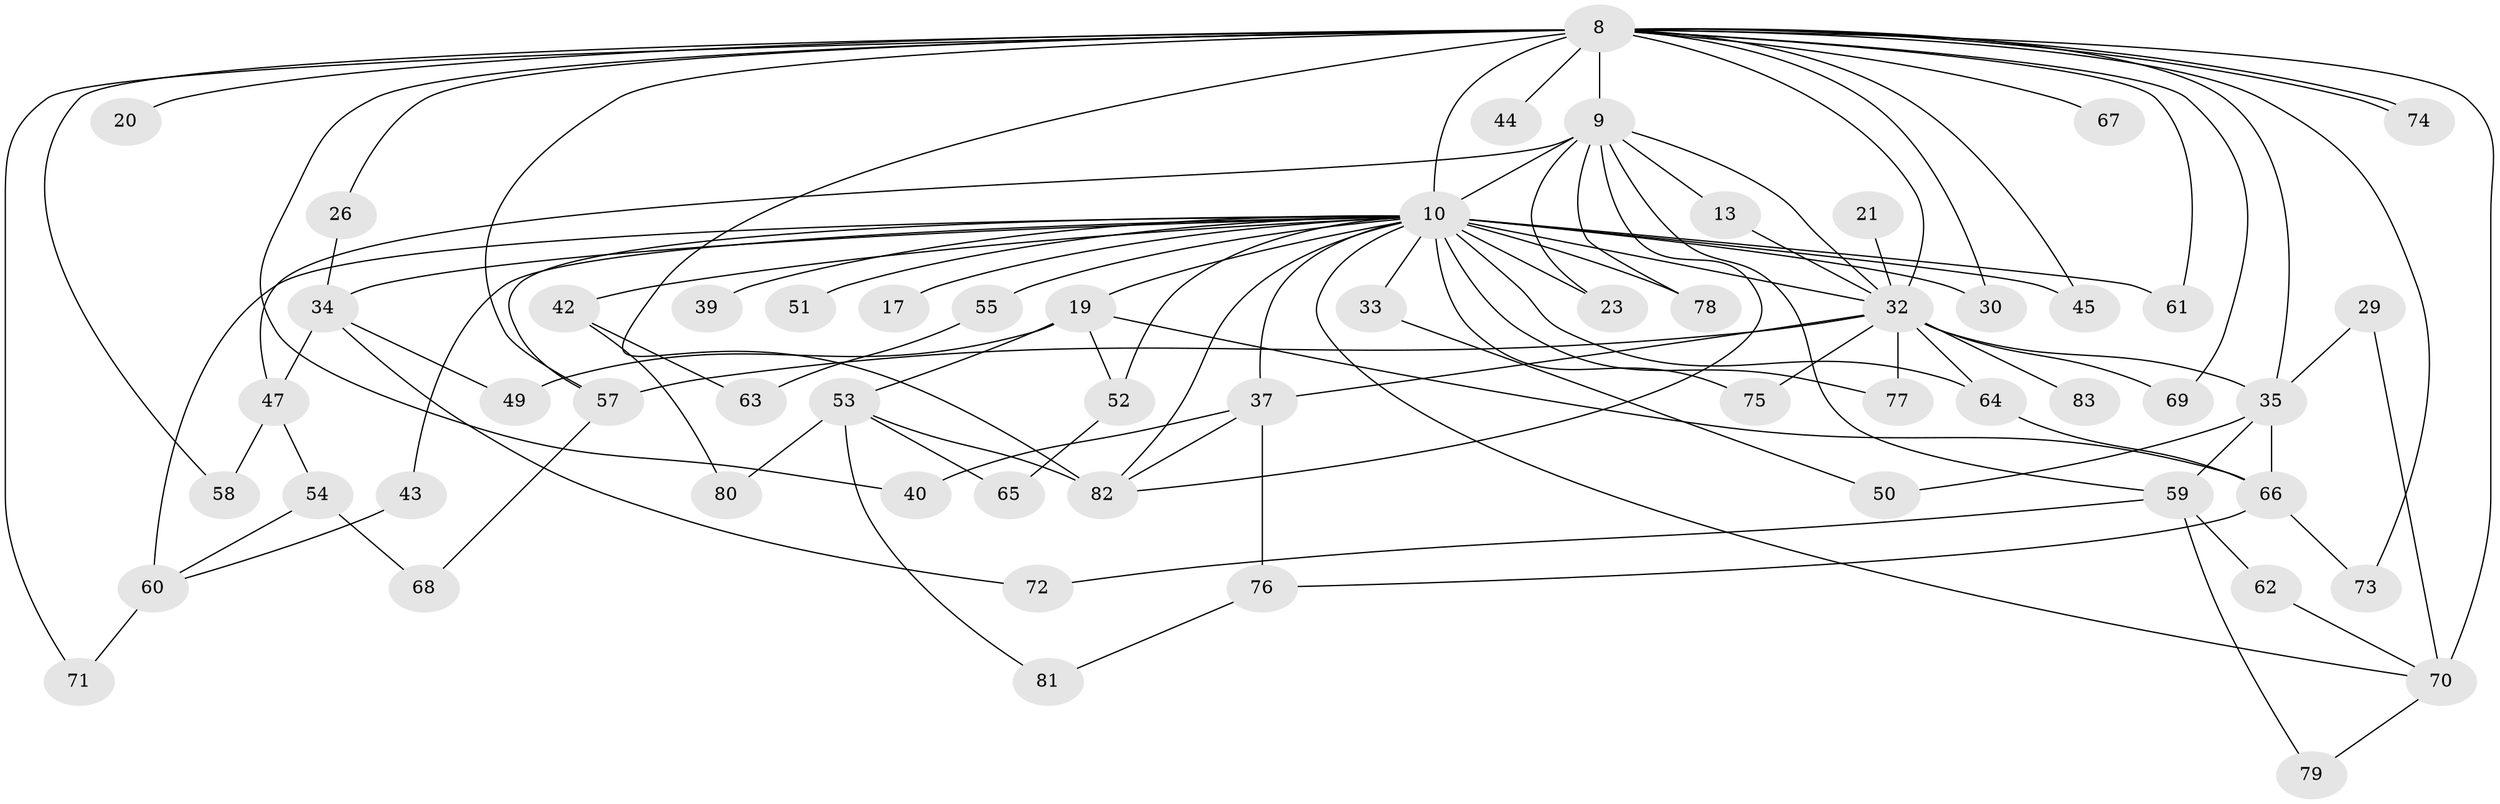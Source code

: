 // original degree distribution, {16: 0.03614457831325301, 26: 0.012048192771084338, 18: 0.012048192771084338, 12: 0.024096385542168676, 21: 0.012048192771084338, 19: 0.012048192771084338, 20: 0.012048192771084338, 5: 0.07228915662650602, 6: 0.03614457831325301, 2: 0.5301204819277109, 4: 0.07228915662650602, 3: 0.1566265060240964, 7: 0.012048192771084338}
// Generated by graph-tools (version 1.1) at 2025/47/03/04/25 21:47:02]
// undirected, 58 vertices, 104 edges
graph export_dot {
graph [start="1"]
  node [color=gray90,style=filled];
  8 [super="+2"];
  9 [super="+5"];
  10 [super="+7+3"];
  13;
  17;
  19;
  20;
  21;
  23;
  26;
  29;
  30;
  32 [super="+6"];
  33;
  34 [super="+18"];
  35 [super="+12"];
  37 [super="+15"];
  39;
  40;
  42;
  43;
  44;
  45;
  47;
  49;
  50;
  51;
  52 [super="+11"];
  53;
  54;
  55;
  57 [super="+25"];
  58;
  59 [super="+56"];
  60 [super="+48"];
  61;
  62;
  63;
  64 [super="+24"];
  65;
  66 [super="+41"];
  67 [super="+36"];
  68;
  69;
  70 [super="+14+27"];
  71;
  72;
  73;
  74;
  75;
  76;
  77;
  78;
  79;
  80;
  81;
  82 [super="+31"];
  83;
  8 -- 9 [weight=4];
  8 -- 10 [weight=8];
  8 -- 20 [weight=2];
  8 -- 45;
  8 -- 58;
  8 -- 69;
  8 -- 71;
  8 -- 74;
  8 -- 74;
  8 -- 67 [weight=3];
  8 -- 70 [weight=3];
  8 -- 73;
  8 -- 82 [weight=3];
  8 -- 26;
  8 -- 30;
  8 -- 35 [weight=2];
  8 -- 40;
  8 -- 44;
  8 -- 61;
  8 -- 32 [weight=4];
  8 -- 57;
  9 -- 10 [weight=8];
  9 -- 47;
  9 -- 78;
  9 -- 13;
  9 -- 23;
  9 -- 59;
  9 -- 32 [weight=4];
  9 -- 82;
  10 -- 17 [weight=2];
  10 -- 30;
  10 -- 33 [weight=2];
  10 -- 39 [weight=2];
  10 -- 51 [weight=2];
  10 -- 52 [weight=3];
  10 -- 61;
  10 -- 77;
  10 -- 75;
  10 -- 19;
  10 -- 42 [weight=2];
  10 -- 60 [weight=5];
  10 -- 64 [weight=2];
  10 -- 70;
  10 -- 78;
  10 -- 23;
  10 -- 32 [weight=9];
  10 -- 34 [weight=3];
  10 -- 37;
  10 -- 43;
  10 -- 45;
  10 -- 55 [weight=2];
  10 -- 82;
  10 -- 57;
  13 -- 32;
  19 -- 49;
  19 -- 53;
  19 -- 66;
  19 -- 52;
  21 -- 32;
  26 -- 34;
  29 -- 35;
  29 -- 70;
  32 -- 64;
  32 -- 35;
  32 -- 69;
  32 -- 37 [weight=2];
  32 -- 75;
  32 -- 77;
  32 -- 83 [weight=2];
  32 -- 57;
  33 -- 50;
  34 -- 47;
  34 -- 49;
  34 -- 72;
  35 -- 59 [weight=2];
  35 -- 50;
  35 -- 66;
  37 -- 40;
  37 -- 76;
  37 -- 82;
  42 -- 63;
  42 -- 80;
  43 -- 60;
  47 -- 54;
  47 -- 58;
  52 -- 65;
  53 -- 65;
  53 -- 80;
  53 -- 81;
  53 -- 82;
  54 -- 68;
  54 -- 60;
  55 -- 63;
  57 -- 68;
  59 -- 72;
  59 -- 62;
  59 -- 79;
  60 -- 71;
  62 -- 70;
  64 -- 66;
  66 -- 73;
  66 -- 76;
  70 -- 79;
  76 -- 81;
}
